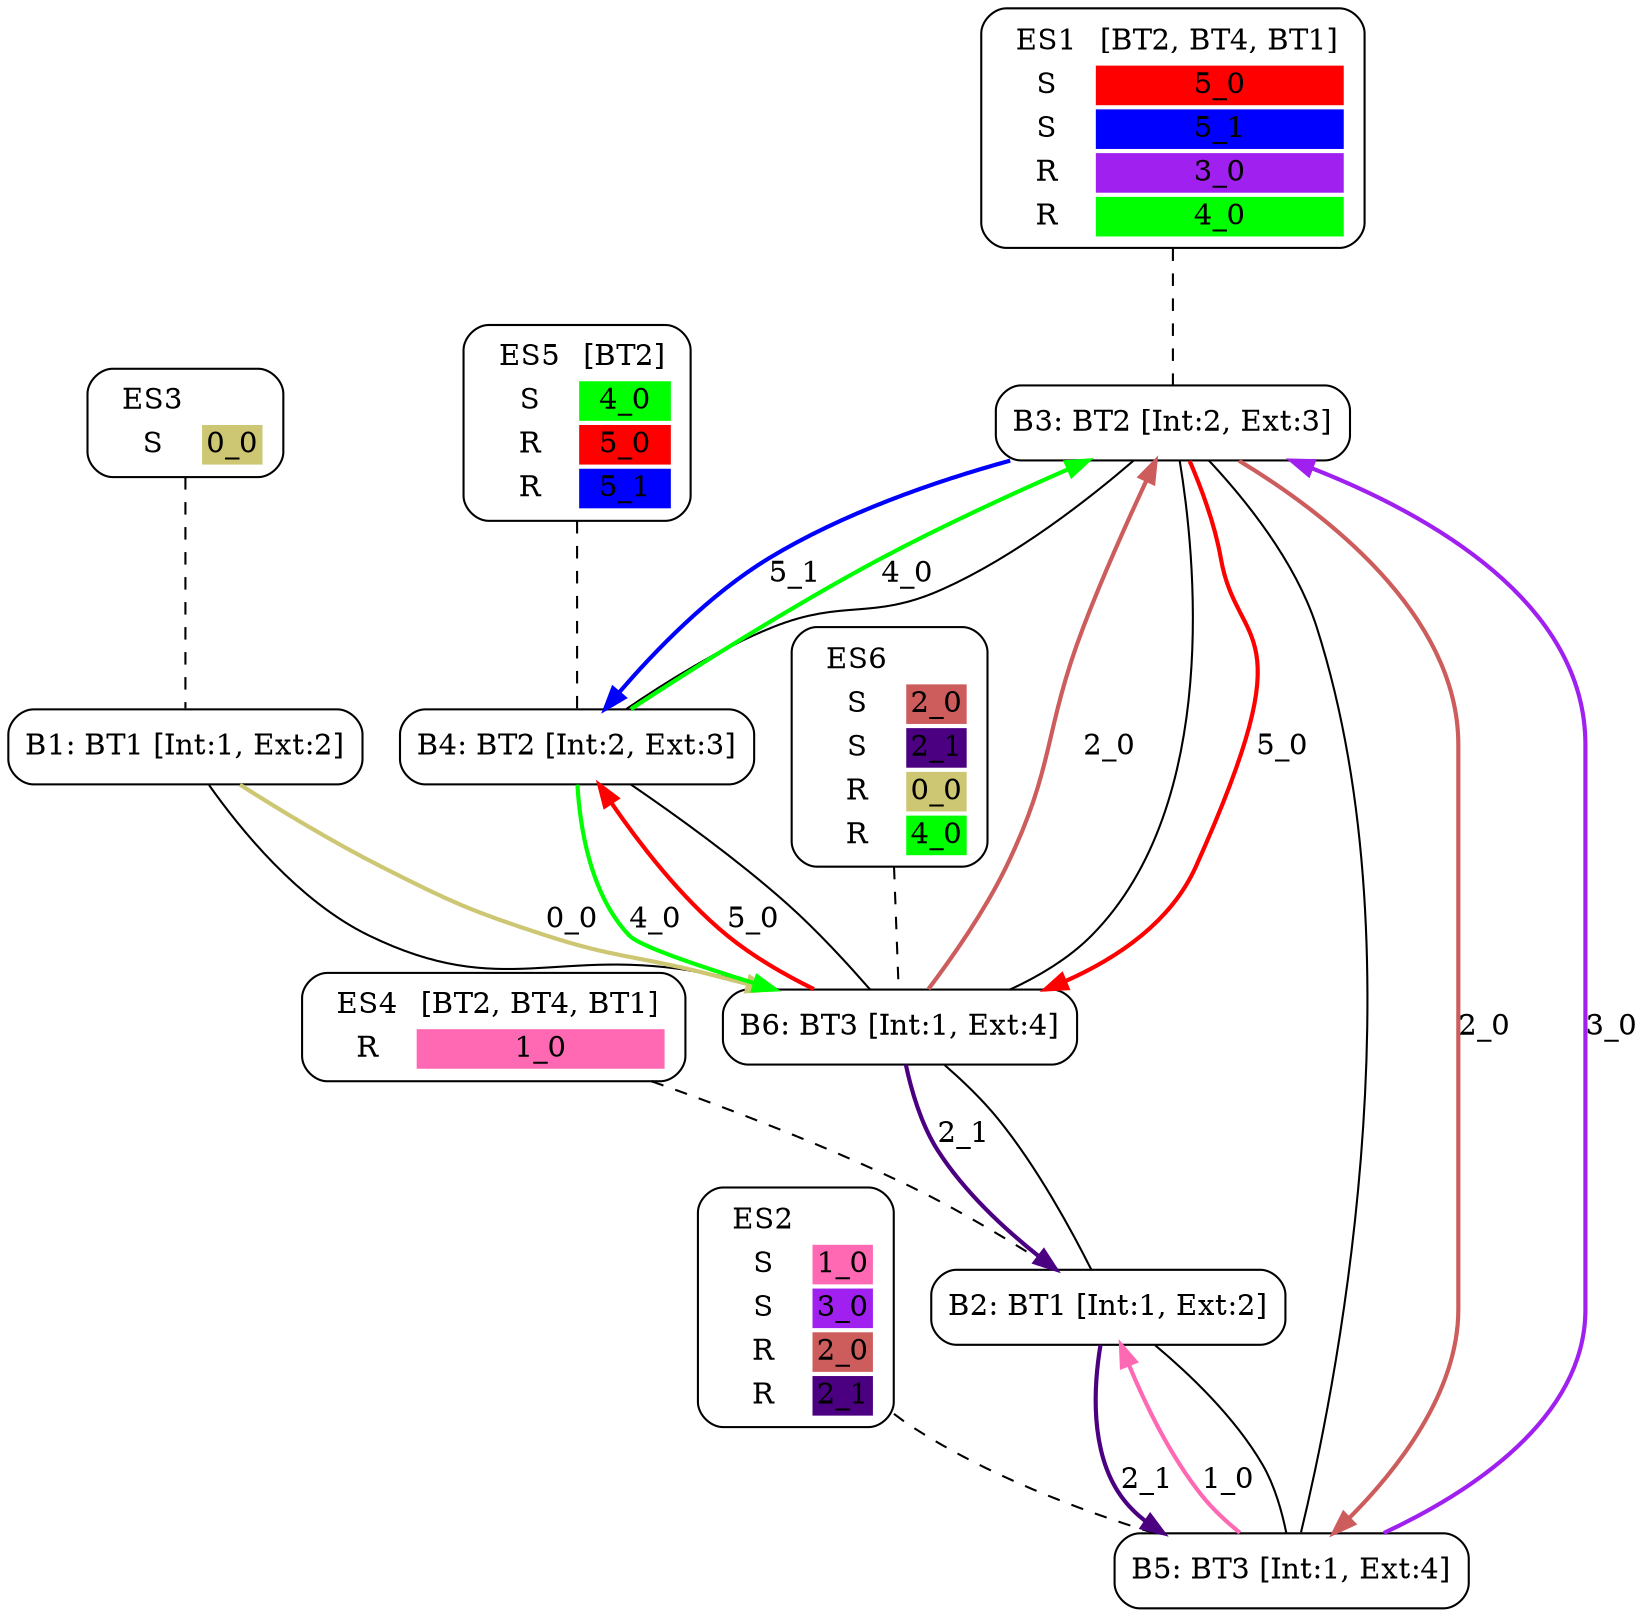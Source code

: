 digraph network {
  ES1 [ label=<<TABLE  BORDER="0"><TR> <TD ALIGN="CENTER" BORDER="0"> ES1 </TD> <TD>[BT2, BT4, BT1]</TD> </TR><TR><TD>S</TD><TD BGCOLOR="red">5_0</TD></TR>
<TR><TD>S</TD><TD BGCOLOR="blue">5_1</TD></TR>
<TR><TD>R</TD><TD BGCOLOR="purple">3_0</TD></TR>
<TR><TD>R</TD><TD BGCOLOR="green">4_0</TD></TR>
</TABLE>> shape="box" style="rounded" ];
  ES2 [ label=<<TABLE  BORDER="0"><TR> <TD ALIGN="CENTER" BORDER="0"> ES2 </TD>  </TR><TR><TD>S</TD><TD BGCOLOR="hotpink">1_0</TD></TR>
<TR><TD>S</TD><TD BGCOLOR="purple">3_0</TD></TR>
<TR><TD>R</TD><TD BGCOLOR="indianred">2_0</TD></TR>
<TR><TD>R</TD><TD BGCOLOR="indigo">2_1</TD></TR>
</TABLE>> shape="box" style="rounded" ];
  ES3 [ label=<<TABLE  BORDER="0"><TR> <TD ALIGN="CENTER" BORDER="0"> ES3 </TD>  </TR><TR><TD>S</TD><TD BGCOLOR="khaki3">0_0</TD></TR>
</TABLE>> shape="box" style="rounded" ];
  ES4 [ label=<<TABLE  BORDER="0"><TR> <TD ALIGN="CENTER" BORDER="0"> ES4 </TD> <TD>[BT2, BT4, BT1]</TD> </TR><TR><TD>R</TD><TD BGCOLOR="hotpink">1_0</TD></TR>
</TABLE>> shape="box" style="rounded" ];
  ES5 [ label=<<TABLE  BORDER="0"><TR> <TD ALIGN="CENTER" BORDER="0"> ES5 </TD> <TD>[BT2]</TD> </TR><TR><TD>S</TD><TD BGCOLOR="green">4_0</TD></TR>
<TR><TD>R</TD><TD BGCOLOR="red">5_0</TD></TR>
<TR><TD>R</TD><TD BGCOLOR="blue">5_1</TD></TR>
</TABLE>> shape="box" style="rounded" ];
  ES6 [ label=<<TABLE  BORDER="0"><TR> <TD ALIGN="CENTER" BORDER="0"> ES6 </TD>  </TR><TR><TD>S</TD><TD BGCOLOR="indianred">2_0</TD></TR>
<TR><TD>S</TD><TD BGCOLOR="indigo">2_1</TD></TR>
<TR><TD>R</TD><TD BGCOLOR="khaki3">0_0</TD></TR>
<TR><TD>R</TD><TD BGCOLOR="green">4_0</TD></TR>
</TABLE>> shape="box" style="rounded" ];
  B1 [ label="B1: BT1 [Int:1, Ext:2]" shape="box" style="rounded" ];
  B2 [ label="B2: BT1 [Int:1, Ext:2]" shape="box" style="rounded" ];
  B3 [ label="B3: BT2 [Int:2, Ext:3]" shape="box" style="rounded" ];
  B4 [ label="B4: BT2 [Int:2, Ext:3]" shape="box" style="rounded" ];
  B5 [ label="B5: BT3 [Int:1, Ext:4]" shape="box" style="rounded" ];
  B6 [ label="B6: BT3 [Int:1, Ext:4]" shape="box" style="rounded" ];
  ES1 -> B3 [ style="dashed" arrowhead="none" ];
  ES2 -> B5 [ style="dashed" arrowhead="none" ];
  ES3 -> B1 [ style="dashed" arrowhead="none" ];
  ES4 -> B2 [ style="dashed" arrowhead="none" ];
  ES5 -> B4 [ style="dashed" arrowhead="none" ];
  ES6 -> B6 [ style="dashed" arrowhead="none" ];
  B1 -> B6 [ arrowhead="none" ];
  B2 -> B5 [ arrowhead="none" ];
  B2 -> B6 [ arrowhead="none" ];
  B3 -> B4 [ arrowhead="none" ];
  B3 -> B5 [ arrowhead="none" ];
  B3 -> B6 [ arrowhead="none" ];
  B4 -> B6 [ arrowhead="none" ];
  B1 -> B6 [ label="0_0" color="khaki3" style="bold" ];
  B5 -> B2 [ label="1_0" color="hotpink" style="bold" ];
  B6 -> B3 [ label="2_0" color="indianred" style="bold" ];
  B3 -> B5 [ label="2_0" color="indianred" style="bold" ];
  B6 -> B2 [ label="2_1" color="indigo" style="bold" ];
  B2 -> B5 [ label="2_1" color="indigo" style="bold" ];
  B5 -> B3 [ label="3_0" color="purple" style="bold" ];
  B4 -> B3 [ label="4_0" color="green" style="bold" ];
  B4 -> B6 [ label="4_0" color="green" style="bold" ];
  B3 -> B6 [ label="5_0" color="red" style="bold" ];
  B6 -> B4 [ label="5_0" color="red" style="bold" ];
  B3 -> B4 [ label="5_1" color="blue" style="bold" ];
}
